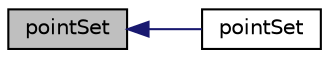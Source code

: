 digraph "pointSet"
{
  bgcolor="transparent";
  edge [fontname="Helvetica",fontsize="10",labelfontname="Helvetica",labelfontsize="10"];
  node [fontname="Helvetica",fontsize="10",shape=record];
  rankdir="LR";
  Node1 [label="pointSet",height=0.2,width=0.4,color="black", fillcolor="grey75", style="filled", fontcolor="black"];
  Node1 -> Node2 [dir="back",color="midnightblue",fontsize="10",style="solid",fontname="Helvetica"];
  Node2 [label="pointSet",height=0.2,width=0.4,color="black",URL="$a01899.html#a6da63e5b568359dd5c0884887adb2fe7",tooltip="Construct from objectRegistry and name. "];
}
